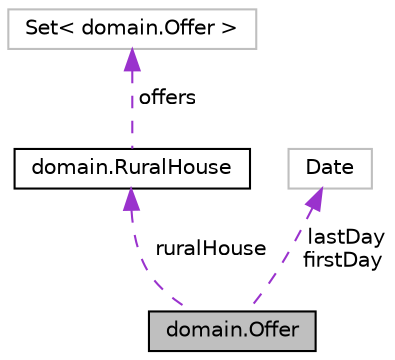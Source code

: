 digraph "domain.Offer"
{
 // LATEX_PDF_SIZE
  edge [fontname="Helvetica",fontsize="10",labelfontname="Helvetica",labelfontsize="10"];
  node [fontname="Helvetica",fontsize="10",shape=record];
  Node1 [label="domain.Offer",height=0.2,width=0.4,color="black", fillcolor="grey75", style="filled", fontcolor="black",tooltip=" "];
  Node2 -> Node1 [dir="back",color="darkorchid3",fontsize="10",style="dashed",label=" ruralHouse" ,fontname="Helvetica"];
  Node2 [label="domain.RuralHouse",height=0.2,width=0.4,color="black", fillcolor="white", style="filled",URL="$classdomain_1_1RuralHouse.html",tooltip=" "];
  Node3 -> Node2 [dir="back",color="darkorchid3",fontsize="10",style="dashed",label=" offers" ,fontname="Helvetica"];
  Node3 [label="Set\< domain.Offer \>",height=0.2,width=0.4,color="grey75", fillcolor="white", style="filled",tooltip=" "];
  Node4 -> Node1 [dir="back",color="darkorchid3",fontsize="10",style="dashed",label=" lastDay\nfirstDay" ,fontname="Helvetica"];
  Node4 [label="Date",height=0.2,width=0.4,color="grey75", fillcolor="white", style="filled",tooltip=" "];
}
